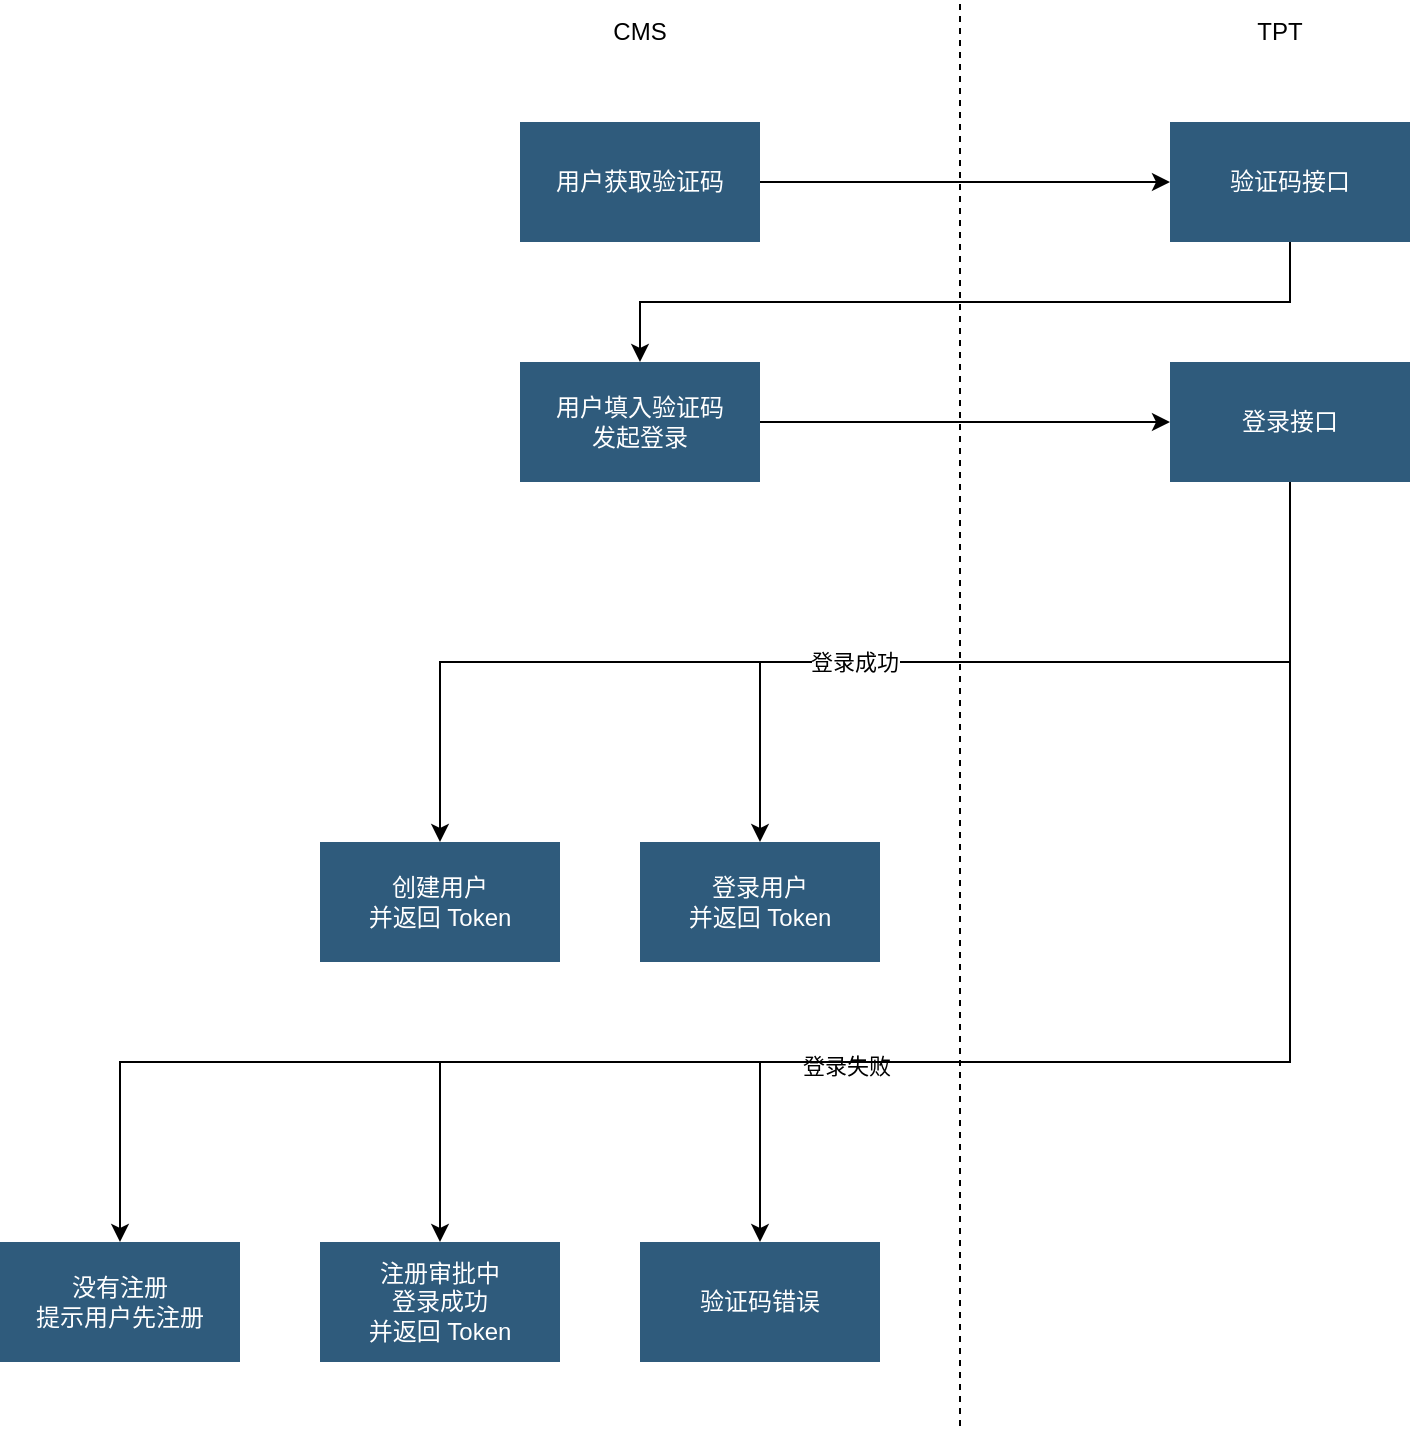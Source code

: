 <mxfile version="28.1.1">
  <diagram id="07fea595-8f29-1299-0266-81d95cde20df" name="Page-1">
    <mxGraphModel dx="1211" dy="675" grid="1" gridSize="10" guides="1" tooltips="1" connect="1" arrows="1" fold="1" page="1" pageScale="1" pageWidth="1169" pageHeight="827" background="#ffffff" math="0" shadow="0">
      <root>
        <mxCell id="0" />
        <mxCell id="1" parent="0" />
        <mxCell id="NI9gbS_HE1vC-jEijlbH-222" style="edgeStyle=orthogonalEdgeStyle;rounded=0;orthogonalLoop=1;jettySize=auto;html=1;exitX=1;exitY=0.5;exitDx=0;exitDy=0;" edge="1" parent="1" source="NI9gbS_HE1vC-jEijlbH-217" target="NI9gbS_HE1vC-jEijlbH-221">
          <mxGeometry relative="1" as="geometry" />
        </mxCell>
        <mxCell id="NI9gbS_HE1vC-jEijlbH-217" value="用户获取验证码" style="whiteSpace=wrap;shadow=0;fontColor=#FFFFFF;fontFamily=Helvetica;fontStyle=0;html=1;fontSize=12;plain-purple;strokeColor=none;fillColor=#2f5b7c;gradientColor=none;spacing=6;verticalAlign=middle;" vertex="1" parent="1">
          <mxGeometry x="260" y="80" width="120" height="60" as="geometry" />
        </mxCell>
        <mxCell id="NI9gbS_HE1vC-jEijlbH-218" value="" style="endArrow=none;dashed=1;html=1;rounded=0;" edge="1" parent="1">
          <mxGeometry width="50" height="50" relative="1" as="geometry">
            <mxPoint x="480" y="732" as="sourcePoint" />
            <mxPoint x="480" y="20" as="targetPoint" />
          </mxGeometry>
        </mxCell>
        <mxCell id="NI9gbS_HE1vC-jEijlbH-219" value="CMS" style="text;html=1;align=center;verticalAlign=middle;whiteSpace=wrap;rounded=0;" vertex="1" parent="1">
          <mxGeometry x="290" y="20" width="60" height="30" as="geometry" />
        </mxCell>
        <mxCell id="NI9gbS_HE1vC-jEijlbH-220" value="TPT" style="text;html=1;align=center;verticalAlign=middle;whiteSpace=wrap;rounded=0;" vertex="1" parent="1">
          <mxGeometry x="610" y="20" width="60" height="30" as="geometry" />
        </mxCell>
        <mxCell id="NI9gbS_HE1vC-jEijlbH-225" style="edgeStyle=orthogonalEdgeStyle;rounded=0;orthogonalLoop=1;jettySize=auto;html=1;exitX=0.5;exitY=1;exitDx=0;exitDy=0;entryX=0.5;entryY=0;entryDx=0;entryDy=0;" edge="1" parent="1" source="NI9gbS_HE1vC-jEijlbH-221" target="NI9gbS_HE1vC-jEijlbH-223">
          <mxGeometry relative="1" as="geometry" />
        </mxCell>
        <mxCell id="NI9gbS_HE1vC-jEijlbH-221" value="验证码接口" style="whiteSpace=wrap;shadow=0;fontColor=#FFFFFF;fontFamily=Helvetica;fontStyle=0;html=1;fontSize=12;plain-purple;strokeColor=none;fillColor=#2f5b7c;gradientColor=none;spacing=6;verticalAlign=middle;" vertex="1" parent="1">
          <mxGeometry x="585" y="80" width="120" height="60" as="geometry" />
        </mxCell>
        <mxCell id="NI9gbS_HE1vC-jEijlbH-227" style="edgeStyle=orthogonalEdgeStyle;rounded=0;orthogonalLoop=1;jettySize=auto;html=1;exitX=1;exitY=0.5;exitDx=0;exitDy=0;entryX=0;entryY=0.5;entryDx=0;entryDy=0;" edge="1" parent="1" source="NI9gbS_HE1vC-jEijlbH-223" target="NI9gbS_HE1vC-jEijlbH-226">
          <mxGeometry relative="1" as="geometry" />
        </mxCell>
        <mxCell id="NI9gbS_HE1vC-jEijlbH-223" value="用户填入验证码&lt;div&gt;发起登录&lt;/div&gt;" style="whiteSpace=wrap;shadow=0;fontColor=#FFFFFF;fontFamily=Helvetica;fontStyle=0;html=1;fontSize=12;plain-purple;strokeColor=none;fillColor=#2f5b7c;gradientColor=none;spacing=6;verticalAlign=middle;" vertex="1" parent="1">
          <mxGeometry x="260" y="200" width="120" height="60" as="geometry" />
        </mxCell>
        <mxCell id="NI9gbS_HE1vC-jEijlbH-236" style="edgeStyle=orthogonalEdgeStyle;rounded=0;orthogonalLoop=1;jettySize=auto;html=1;exitX=0.5;exitY=1;exitDx=0;exitDy=0;entryX=0.5;entryY=0;entryDx=0;entryDy=0;" edge="1" parent="1" source="NI9gbS_HE1vC-jEijlbH-226" target="NI9gbS_HE1vC-jEijlbH-228">
          <mxGeometry relative="1" as="geometry" />
        </mxCell>
        <mxCell id="NI9gbS_HE1vC-jEijlbH-237" style="edgeStyle=orthogonalEdgeStyle;rounded=0;orthogonalLoop=1;jettySize=auto;html=1;exitX=0.5;exitY=1;exitDx=0;exitDy=0;entryX=0.5;entryY=0;entryDx=0;entryDy=0;" edge="1" parent="1" source="NI9gbS_HE1vC-jEijlbH-226" target="NI9gbS_HE1vC-jEijlbH-229">
          <mxGeometry relative="1" as="geometry" />
        </mxCell>
        <mxCell id="NI9gbS_HE1vC-jEijlbH-238" value="登录成功" style="edgeLabel;html=1;align=center;verticalAlign=middle;resizable=0;points=[];" vertex="1" connectable="0" parent="NI9gbS_HE1vC-jEijlbH-237">
          <mxGeometry x="0.384" relative="1" as="geometry">
            <mxPoint as="offset" />
          </mxGeometry>
        </mxCell>
        <mxCell id="NI9gbS_HE1vC-jEijlbH-241" style="edgeStyle=orthogonalEdgeStyle;rounded=0;orthogonalLoop=1;jettySize=auto;html=1;exitX=0.5;exitY=1;exitDx=0;exitDy=0;entryX=0.5;entryY=0;entryDx=0;entryDy=0;" edge="1" parent="1" source="NI9gbS_HE1vC-jEijlbH-226" target="NI9gbS_HE1vC-jEijlbH-239">
          <mxGeometry relative="1" as="geometry">
            <Array as="points">
              <mxPoint x="645" y="550" />
              <mxPoint x="220" y="550" />
            </Array>
          </mxGeometry>
        </mxCell>
        <mxCell id="NI9gbS_HE1vC-jEijlbH-242" style="edgeStyle=orthogonalEdgeStyle;rounded=0;orthogonalLoop=1;jettySize=auto;html=1;exitX=0.5;exitY=1;exitDx=0;exitDy=0;" edge="1" parent="1" source="NI9gbS_HE1vC-jEijlbH-226" target="NI9gbS_HE1vC-jEijlbH-240">
          <mxGeometry relative="1" as="geometry">
            <Array as="points">
              <mxPoint x="645" y="550" />
              <mxPoint x="380" y="550" />
            </Array>
          </mxGeometry>
        </mxCell>
        <mxCell id="NI9gbS_HE1vC-jEijlbH-243" value="登录失败" style="edgeLabel;html=1;align=center;verticalAlign=middle;resizable=0;points=[];" vertex="1" connectable="0" parent="NI9gbS_HE1vC-jEijlbH-242">
          <mxGeometry x="0.588" y="2" relative="1" as="geometry">
            <mxPoint as="offset" />
          </mxGeometry>
        </mxCell>
        <mxCell id="NI9gbS_HE1vC-jEijlbH-245" style="edgeStyle=orthogonalEdgeStyle;rounded=0;orthogonalLoop=1;jettySize=auto;html=1;exitX=0.5;exitY=1;exitDx=0;exitDy=0;entryX=0.5;entryY=0;entryDx=0;entryDy=0;" edge="1" parent="1" source="NI9gbS_HE1vC-jEijlbH-226" target="NI9gbS_HE1vC-jEijlbH-244">
          <mxGeometry relative="1" as="geometry">
            <Array as="points">
              <mxPoint x="645" y="550" />
              <mxPoint x="60" y="550" />
            </Array>
          </mxGeometry>
        </mxCell>
        <mxCell id="NI9gbS_HE1vC-jEijlbH-226" value="登录接口" style="whiteSpace=wrap;shadow=0;fontColor=#FFFFFF;fontFamily=Helvetica;fontStyle=0;html=1;fontSize=12;plain-purple;strokeColor=none;fillColor=#2f5b7c;gradientColor=none;spacing=6;verticalAlign=middle;" vertex="1" parent="1">
          <mxGeometry x="585" y="200" width="120" height="60" as="geometry" />
        </mxCell>
        <mxCell id="NI9gbS_HE1vC-jEijlbH-228" value="创建用户&lt;div&gt;并返回 Token&lt;/div&gt;" style="whiteSpace=wrap;shadow=0;fontColor=#FFFFFF;fontFamily=Helvetica;fontStyle=0;html=1;fontSize=12;plain-purple;strokeColor=none;fillColor=#2f5b7c;gradientColor=none;spacing=6;verticalAlign=middle;" vertex="1" parent="1">
          <mxGeometry x="160" y="440" width="120" height="60" as="geometry" />
        </mxCell>
        <mxCell id="NI9gbS_HE1vC-jEijlbH-229" value="登录用户&lt;div&gt;并返回 Token&lt;/div&gt;" style="whiteSpace=wrap;shadow=0;fontColor=#FFFFFF;fontFamily=Helvetica;fontStyle=0;html=1;fontSize=12;plain-purple;strokeColor=none;fillColor=#2f5b7c;gradientColor=none;spacing=6;verticalAlign=middle;" vertex="1" parent="1">
          <mxGeometry x="320" y="440" width="120" height="60" as="geometry" />
        </mxCell>
        <mxCell id="NI9gbS_HE1vC-jEijlbH-239" value="注册审批中&lt;div&gt;登录成功&lt;/div&gt;&lt;div&gt;并返回 Token&lt;/div&gt;" style="whiteSpace=wrap;shadow=0;fontColor=#FFFFFF;fontFamily=Helvetica;fontStyle=0;html=1;fontSize=12;plain-purple;strokeColor=none;fillColor=#2f5b7c;gradientColor=none;spacing=6;verticalAlign=middle;" vertex="1" parent="1">
          <mxGeometry x="160" y="640" width="120" height="60" as="geometry" />
        </mxCell>
        <mxCell id="NI9gbS_HE1vC-jEijlbH-240" value="验证码错误" style="whiteSpace=wrap;shadow=0;fontColor=#FFFFFF;fontFamily=Helvetica;fontStyle=0;html=1;fontSize=12;plain-purple;strokeColor=none;fillColor=#2f5b7c;gradientColor=none;spacing=6;verticalAlign=middle;" vertex="1" parent="1">
          <mxGeometry x="320" y="640" width="120" height="60" as="geometry" />
        </mxCell>
        <mxCell id="NI9gbS_HE1vC-jEijlbH-244" value="没有注册&lt;div&gt;提示用户先注册&lt;/div&gt;" style="whiteSpace=wrap;shadow=0;fontColor=#FFFFFF;fontFamily=Helvetica;fontStyle=0;html=1;fontSize=12;plain-purple;strokeColor=none;fillColor=#2f5b7c;gradientColor=none;spacing=6;verticalAlign=middle;" vertex="1" parent="1">
          <mxGeometry y="640" width="120" height="60" as="geometry" />
        </mxCell>
      </root>
    </mxGraphModel>
  </diagram>
</mxfile>
